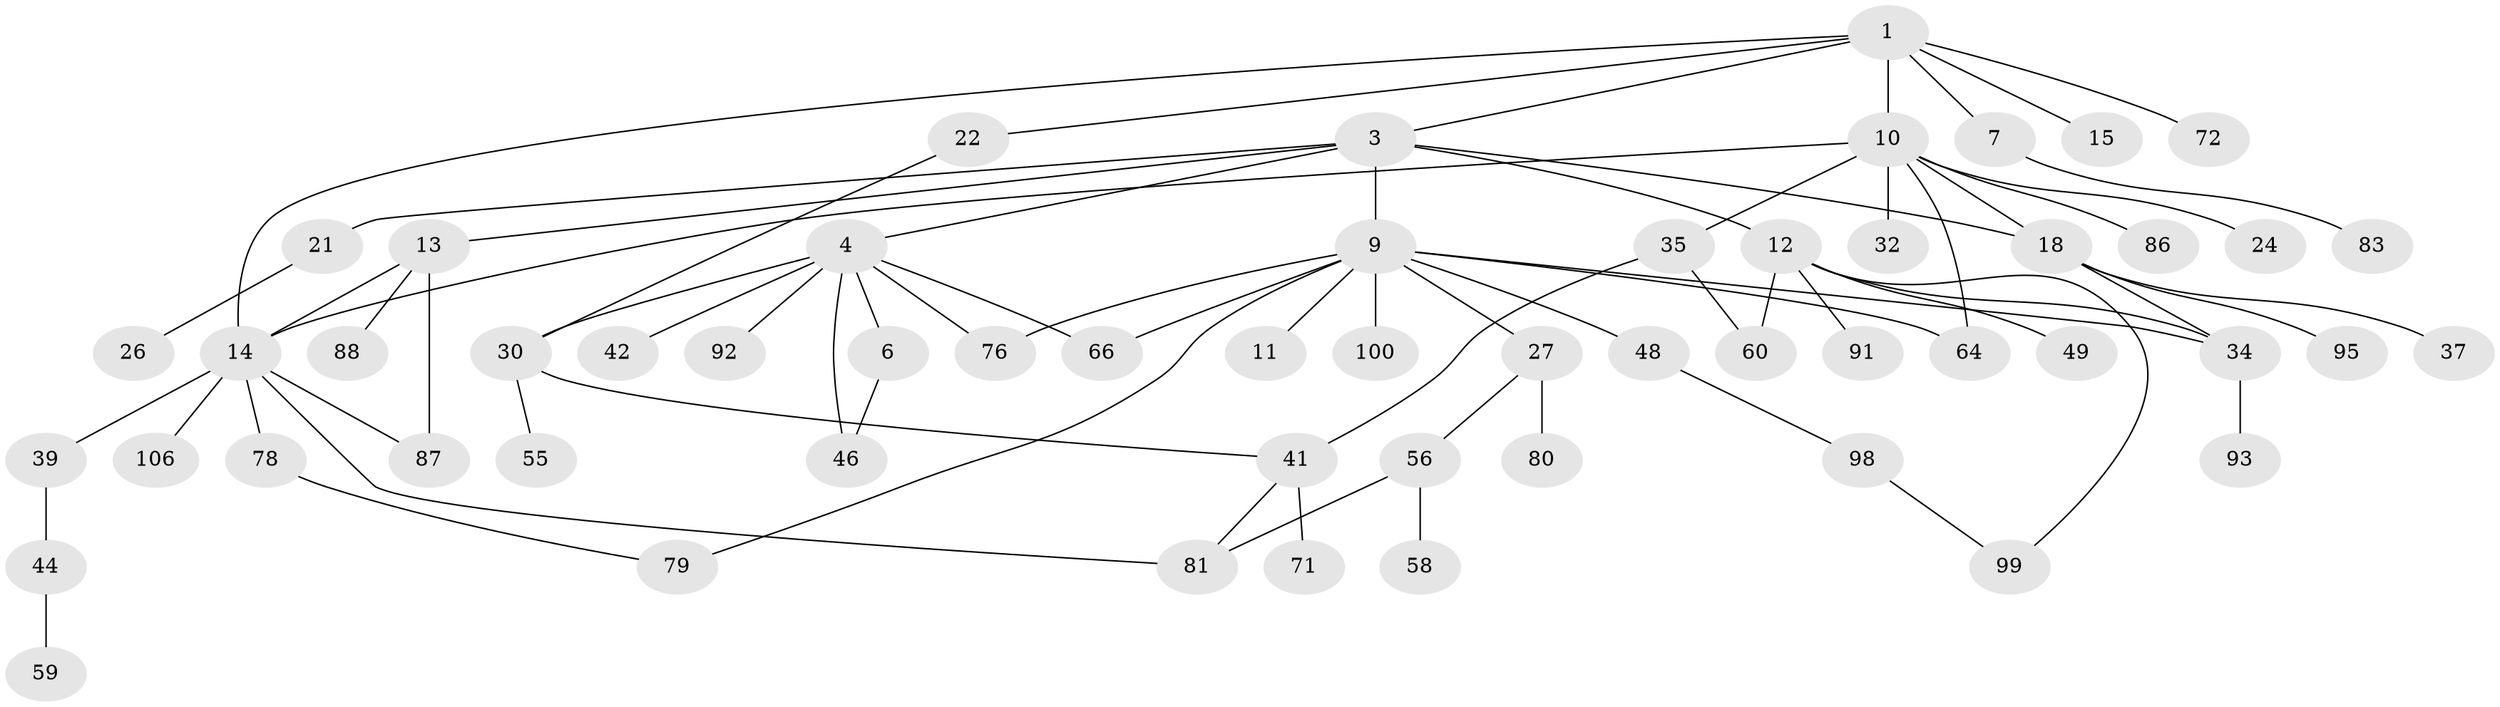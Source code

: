 // original degree distribution, {4: 0.10714285714285714, 5: 0.08928571428571429, 2: 0.3392857142857143, 7: 0.008928571428571428, 1: 0.3482142857142857, 3: 0.10714285714285714}
// Generated by graph-tools (version 1.1) at 2025/13/03/09/25 04:13:23]
// undirected, 56 vertices, 72 edges
graph export_dot {
graph [start="1"]
  node [color=gray90,style=filled];
  1 [super="+2"];
  3 [super="+5"];
  4 [super="+17"];
  6 [super="+8"];
  7;
  9 [super="+28"];
  10 [super="+16"];
  11;
  12 [super="+40+52+65"];
  13 [super="+31"];
  14 [super="+25+20"];
  15;
  18 [super="+19+45"];
  21;
  22 [super="+90+47+38"];
  24 [super="+69"];
  26 [super="+36"];
  27;
  30 [super="+51"];
  32;
  34 [super="+103"];
  35;
  37;
  39;
  41;
  42;
  44;
  46;
  48 [super="+74+61+105"];
  49 [super="+67"];
  55;
  56 [super="+57+96"];
  58;
  59;
  60 [super="+73"];
  64 [super="+104"];
  66 [super="+85"];
  71;
  72;
  76;
  78 [super="+110"];
  79;
  80;
  81 [super="+82"];
  83;
  86;
  87;
  88;
  91;
  92;
  93;
  95 [super="+112"];
  98;
  99;
  100;
  106;
  1 -- 7;
  1 -- 10;
  1 -- 3;
  1 -- 22;
  1 -- 72;
  1 -- 15;
  1 -- 14;
  3 -- 4;
  3 -- 12;
  3 -- 18;
  3 -- 9;
  3 -- 13;
  3 -- 21;
  4 -- 6;
  4 -- 46;
  4 -- 76;
  4 -- 66;
  4 -- 42;
  4 -- 92;
  4 -- 30;
  6 -- 46;
  7 -- 83;
  9 -- 11;
  9 -- 27;
  9 -- 64;
  9 -- 48;
  9 -- 66;
  9 -- 100;
  9 -- 76;
  9 -- 79;
  9 -- 34;
  10 -- 14;
  10 -- 18;
  10 -- 32;
  10 -- 64;
  10 -- 86;
  10 -- 24;
  10 -- 35;
  12 -- 49;
  12 -- 34;
  12 -- 91;
  12 -- 60;
  12 -- 99;
  13 -- 88;
  13 -- 87;
  13 -- 14;
  14 -- 39;
  14 -- 81;
  14 -- 87;
  14 -- 78;
  14 -- 106;
  18 -- 37;
  18 -- 34;
  18 -- 95;
  21 -- 26;
  22 -- 30;
  27 -- 56;
  27 -- 80;
  30 -- 41;
  30 -- 55;
  34 -- 93;
  35 -- 60;
  35 -- 41;
  39 -- 44;
  41 -- 71;
  41 -- 81;
  44 -- 59;
  48 -- 98;
  56 -- 58;
  56 -- 81;
  78 -- 79;
  98 -- 99;
}
